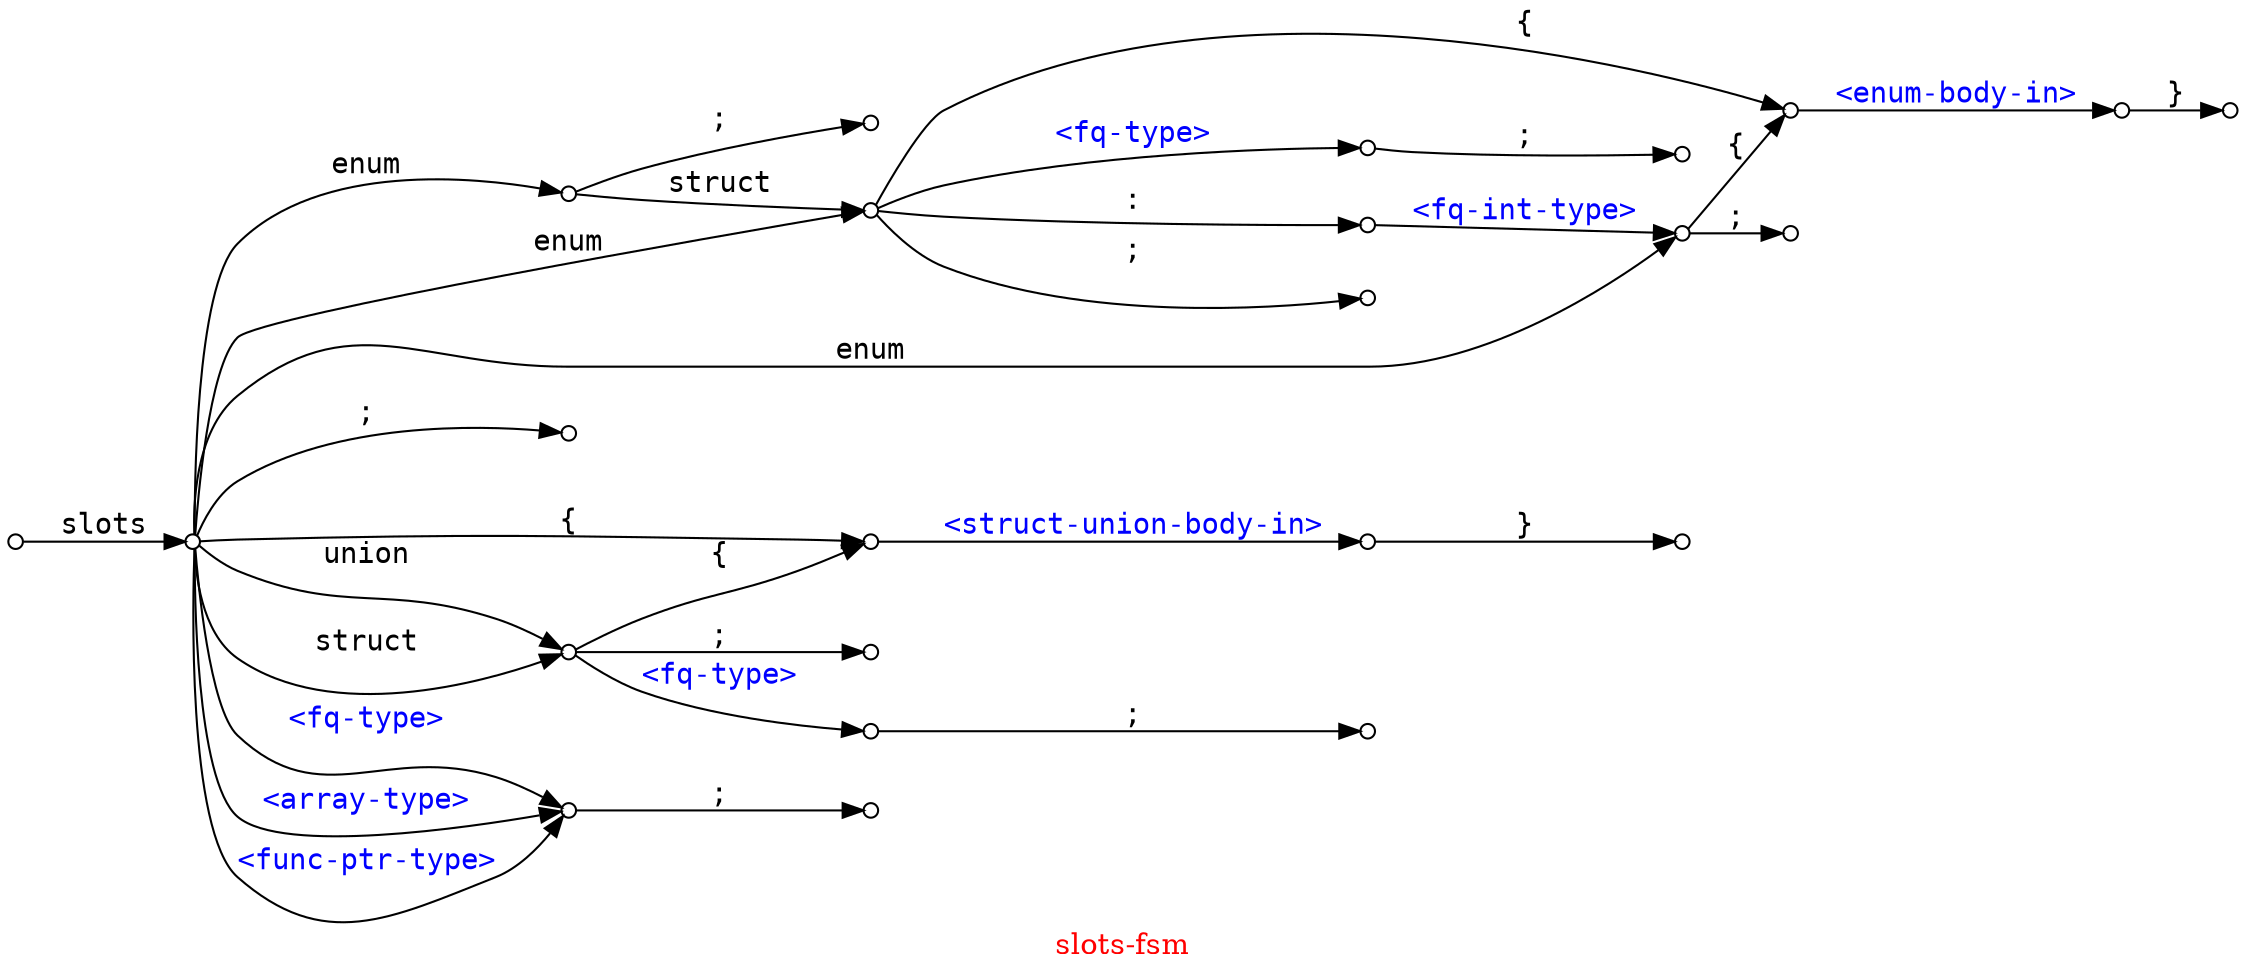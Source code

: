// -*- mode: c++ -*-

// slots                  ;
// slots               <> ;
// slots                  { ... }

// slots struct           ;
// slots struct        <> ;
// slots struct           { ... }

// slots union            ;
// slots union         <> ;
// slots union            { ... }

// slots enum             ;
// slots enum          <> ;
// slots enum             { ... }
// slots enum        : <> ;
// slots enum        : <> { ... }

// slots enum struct      ;
// slots enum struct   <> ;
// slots enum struct      { ... }
// slots enum struct : <> ;
// slots enum struct : <> { ... }

// slots <array-type>     ;
// slots <func-ptr-type>  ;

digraph "slots-fsm" {
  graph [ rankdir = LR, label = "\G", fontcolor = red ];
  edge [ fontname = "courier" ];
  node [ shape = circle, fontsize = 12, width = 0.3, fixedsize = true ];
  node [ label = "", width = 0.1 ];

  000 -> 010 [ label = "slots" ];
  010 -> 020 [ label = "enum" ];
  010 -> 030 [ label = "enum" ];
  010 -> 050 [ label = "enum" ];
  020 -> 030 [ label = "struct" ];
  010 -> 015 [ label = ";" ];
  020 -> 025 [ label = ";" ];
  030 -> 040 [ label = ":" ];
  030 -> 035 [ label = ";" ];
  030 -> 060 [ label = "{" ];
  030 -> 170 [ label = "<fq-type>", fontcolor = blue ];
  170 -> 180 [ label = ";" ];
  040 -> 050 [ label = "<fq-int-type>", fontcolor = blue ];
  050 -> 060 [ label = "{" ];
  050 -> 055 [ label = ";" ];
  060 -> 070 [ label = "<enum-body-in>", fontcolor = blue ];
  070 -> 080 [ label = "}" ];

  010 -> 100 [ label = "union" ];
  010 -> 100 [ label = "struct" ];
  010 -> 110 [ label = "{" ];
  100 -> 110 [ label = "{" ];
  100 -> 105 [ label = ";" ];
  100 -> 150 [ label = "<fq-type>", fontcolor = blue ];
  150 -> 160 [ label = ";" ];
  110 -> 120 [ label = "<struct-union-body-in>", fontcolor = blue ];
  120 -> 130 [ label = "}" ];

  010 -> 140 [ label = "<fq-type>", fontcolor = blue ];
  010 -> 140 [ label = "<array-type>", fontcolor = blue ];
  010 -> 140 [ label = "<func-ptr-type>", fontcolor = blue ];
  140 -> 145 [ label = ";" ];

//   subgraph {
//     graph [ rank = same ];
//     050;
//     100;
//     140;
//   }
//   subgraph {
//     graph [ rank = same ];
//     015;
//     025;
//     035;
//     055;
//     105;
//     145;
//   }
}
